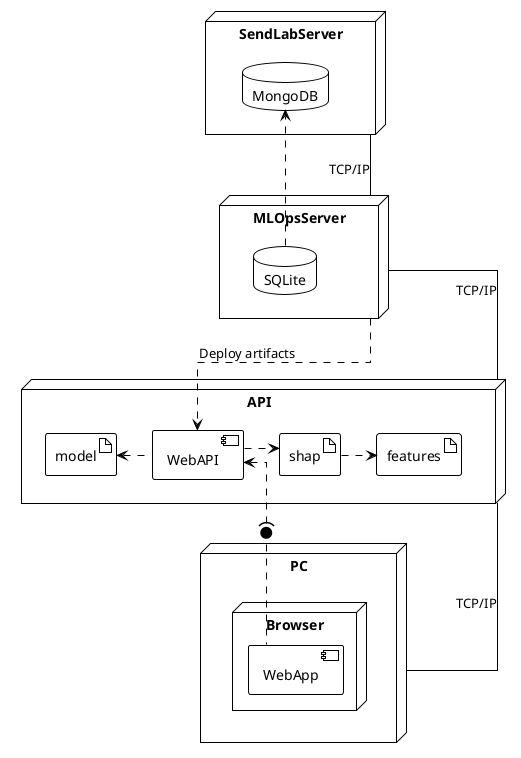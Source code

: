 @startuml
!theme plain

skinparam linetype ortho

node SendLabServer {
    database MongoDB
}

node MLOpsServer {
    database SQLite
}

node API {
    component WebAPI

    artifact model
    artifact shap
    artifact features
}

node PC {
    node  Browser {
        component WebApp
    }
}

SendLabServer --- MLOpsServer : TCP/IP
MLOpsServer --- API : TCP/IP
API -- PC : TCP/IP

SQLite .> MongoDB

MLOpsServer .> WebAPI : Deploy artifacts

WebAPI .left.> model
WebAPI .> shap
shap .> features

WebApp .up0).> WebAPI

@enduml
